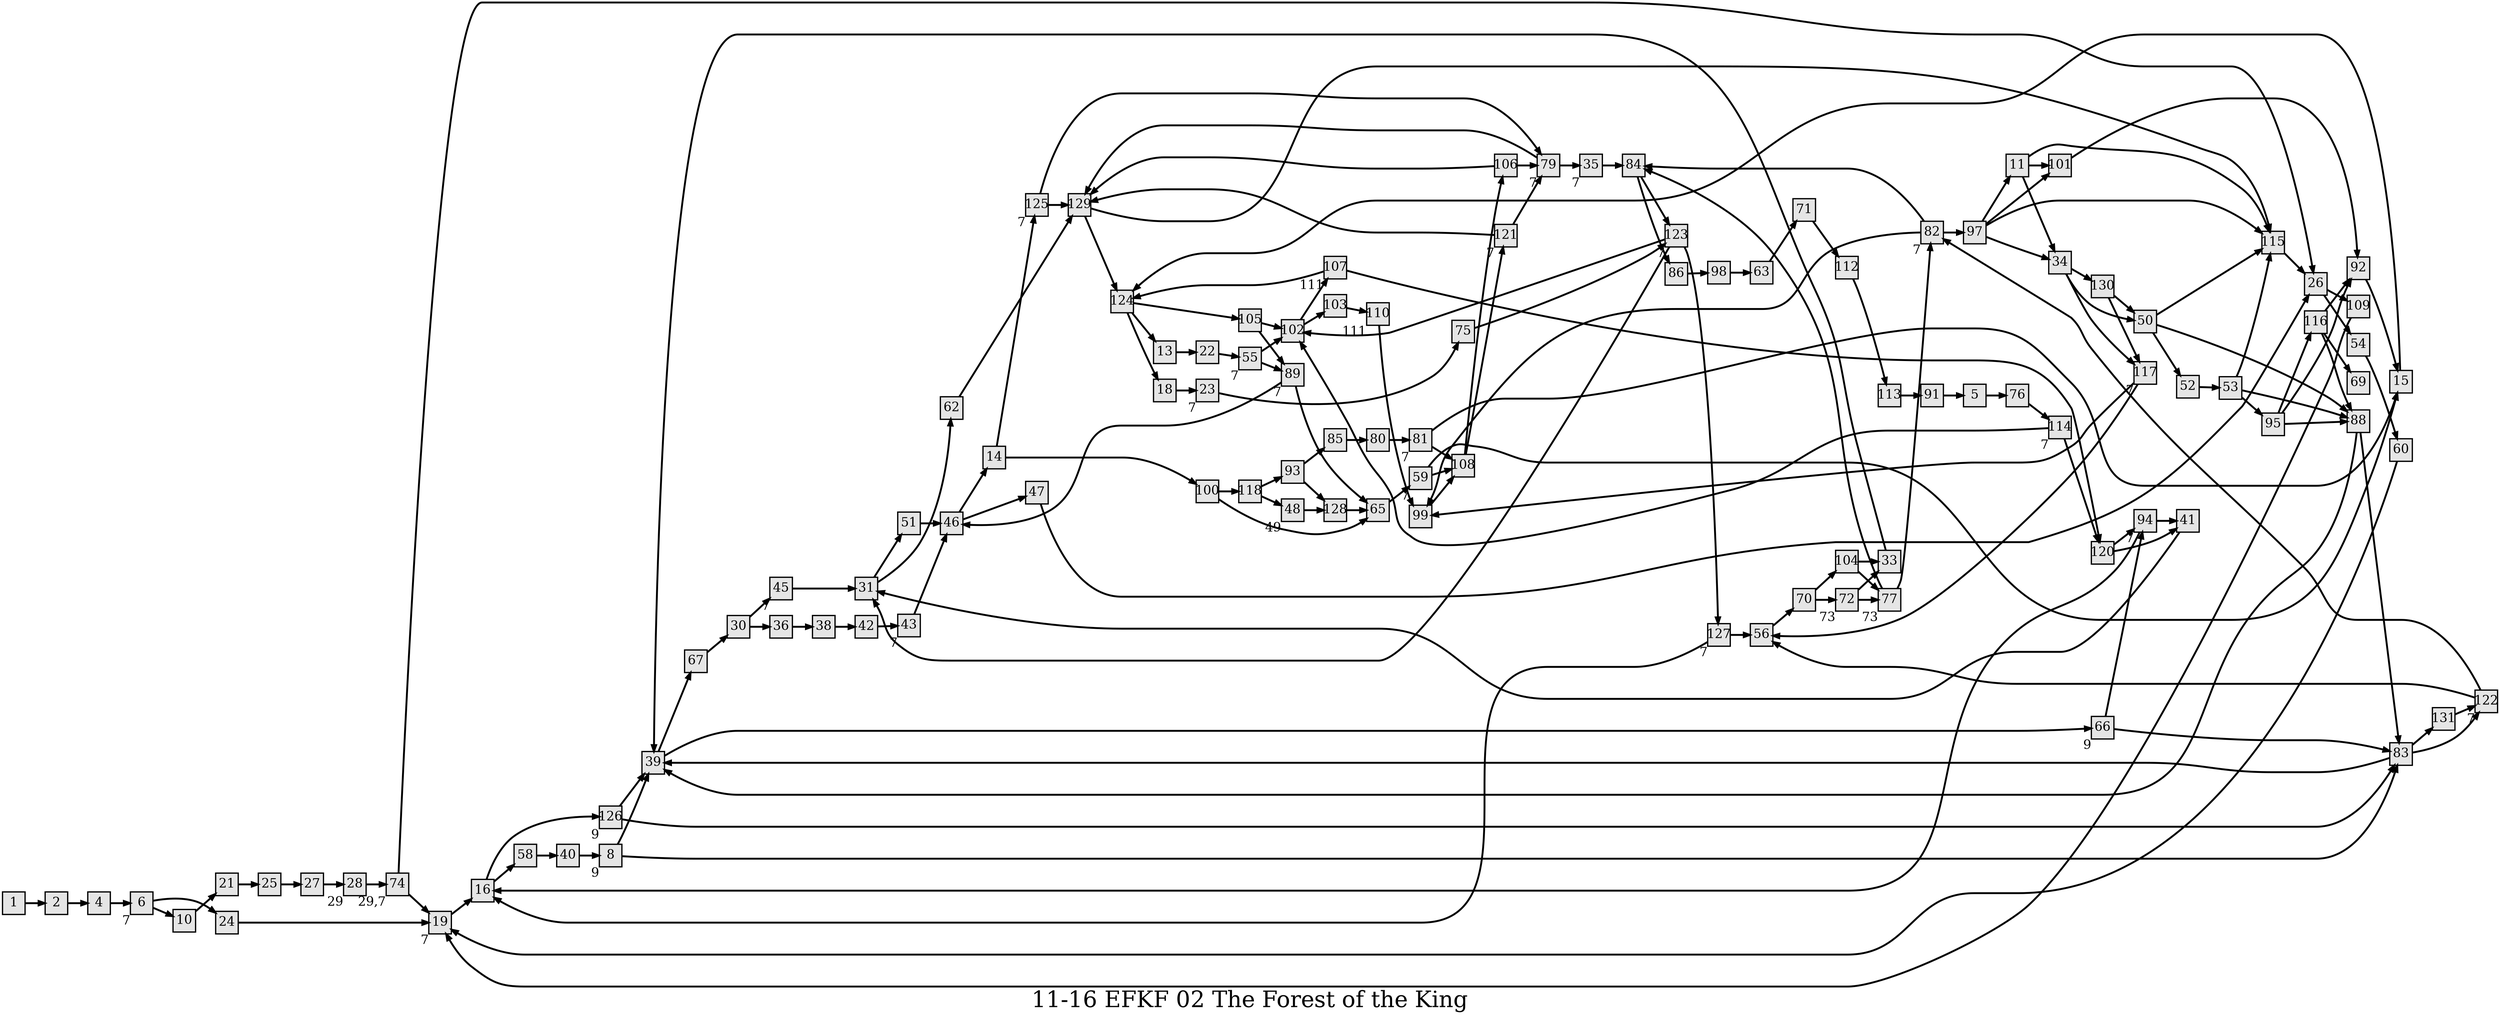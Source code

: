 digraph g{
  graph [ label="11-16 EFKF 02 The Forest of the King" rankdir=LR, ordering=out, fontsize=36, nodesep="0.35", ranksep="0.45"];
  node  [shape=rect, penwidth=2, fontsize=20, style=filled, fillcolor=grey90, margin="0,0", labelfloat=true, regular=true, fixedsize=true];
  edge  [labelfloat=true, penwidth=3, fontsize=12];
  // ---;
  // group  : Katz;
  // id     :;
  // gbid   :;
  // series :;
  // title  :;
  // author :;
  // credit:;
  // - name : Kylie McGregor;
  // role : encoder;
  // date : 2017-08-30;
  // - name : Jeremy Douglass;
  // role : editor;
  // date : 2017-10-19;
  // render:;
  // - name   : small;
  // styles : gvStyles-small.txt;
  // engine : dot;
  // comment: >;
  
  // ---;
  
  // From | To | Label;
  
  1 -> 2;
  2 -> 4;
  4 -> 6;
  5 -> 76;
  6	[ xlabel="7" ];
  6 -> 24;
  6 -> 10;
  8	[ xlabel="9" ];
  8 -> 39;
  8 -> 83;
  10 -> 21;
  11 -> 115;
  11 -> 101;
  11 -> 34;
  13 -> 22;
  14 -> 125;
  14 -> 100;
  15 -> 124;
  16 -> 126;
  16 -> 58;
  18 -> 23;
  19	[ xlabel="7" ];
  19 -> 16;
  21 -> 25;
  22 -> 55;
  23	[ xlabel="7" ];
  23 -> 75;
  24 -> 19;
  25 -> 27;
  26 -> 109;
  26 -> 54;
  27 -> 28;
  28	[ xlabel="29" ];
  28 -> 74;
  30 -> 45;
  30 -> 36;
  31 -> 51;
  31 -> 62;
  33 -> 39;
  34 -> 130;
  34 -> 50;
  34 -> 117;
  35	[ xlabel="7" ];
  35 -> 84;
  36 -> 38;
  38 -> 42;
  39 -> 67;
  39 -> 66;
  40 -> 8;
  41 -> 31;
  42 -> 43;
  43	[ xlabel="7" ];
  43 -> 46;
  45	[ xlabel="7" ];
  45 -> 31;
  46 -> 14;
  46 -> 47;
  47 -> 26;
  48	[ xlabel="49" ];
  48 -> 128;
  50 -> 88;
  50 -> 115;
  50 -> 52;
  51 -> 46;
  52 -> 53;
  53 -> 115;
  53 -> 88;
  53 -> 95;
  54 -> 60;
  55	[ xlabel="7" ];
  55 -> 102;
  55 -> 89;
  56 -> 70;
  58 -> 40;
  59	[ xlabel="7" ];
  59 -> 15;
  59 -> 108;
  60 -> 19;
  62 -> 129;
  63 -> 71;
  65 -> 59;
  66	[ xlabel="9" ];
  66 -> 94;
  66 -> 83;
  67 -> 30;
  70 -> 104;
  70 -> 72;
  71 -> 112;
  72	[ xlabel="73" ];
  72 -> 33;
  72 -> 77;
  74	[ xlabel="29,7" ];
  74 -> 26;
  74 -> 19;
  75 -> 123;
  76 -> 114;
  77	[ xlabel="73" ];
  77 -> 82;
  77 -> 84;
  79	[ xlabel="7" ];
  79 -> 35;
  79 -> 129;
  80 -> 81;
  81	[ xlabel="7" ];
  81 -> 15;
  81 -> 108;
  82	[ xlabel="7" ];
  82 -> 99;
  82 -> 97;
  82 -> 84;
  83 -> 131;
  83 -> 39;
  83 -> 122;
  84 -> 123;
  84 -> 86;
  85 -> 80;
  86 -> 98;
  88 -> 39;
  88 -> 83;
  89	[ xlabel="7" ];
  89 -> 65;
  89 -> 46;
  91 -> 5;
  92 -> 15;
  93 -> 85;
  93 -> 128;
  94	[ xlabel="7" ];
  94 -> 41;
  94 -> 16;
  95 -> 116;
  95 -> 88;
  95 -> 92;
  97 -> 11;
  97 -> 115;
  97 -> 101;
  97 -> 34;
  98 -> 63;
  99 -> 108;
  100 -> 118;
  100 -> 65;
  101 -> 92;
  102 -> 107;
  102 -> 103;
  103 -> 110;
  104 -> 77;
  104 -> 33;
  105 -> 102;
  105 -> 89;
  106 -> 79;
  106 -> 129;
  107	[ xlabel="111" ];
  107 -> 120;
  107 -> 124;
  108 -> 106;
  108 -> 121;
  109 -> 19;
  110	[ xlabel="111" ];
  110 -> 99;
  112 -> 113;
  113 -> 91;
  114	[ xlabel="7" ];
  114 -> 120;
  114 -> 102;
  115 -> 26;
  116 -> 92;
  116 -> 69;
  116 -> 88;
  117	[ xlabel="7" ];
  117 -> 56;
  117 -> 99;
  118 -> 93;
  118 -> 48;
  120 -> 94;
  120 -> 41;
  121	[ xlabel="7" ];
  121 -> 79;
  121 -> 129;
  122	[ xlabel="7" ];
  122 -> 82;
  122 -> 56;
  123	[ xlabel="7" ];
  123 -> 102;
  123 -> 127;
  123 -> 31;
  124 -> 105;
  124 -> 13;
  124 -> 18;
  125	[ xlabel="7" ];
  125 -> 79;
  125 -> 129;
  126	[ xlabel="9" ];
  126 -> 39;
  126 -> 83;
  127	[ xlabel="7" ];
  127 -> 56;
  127 -> 16;
  128 -> 65;
  129 -> 115;
  129 -> 124;
  130 -> 50;
  130 -> 117;
  131 -> 122;
}

